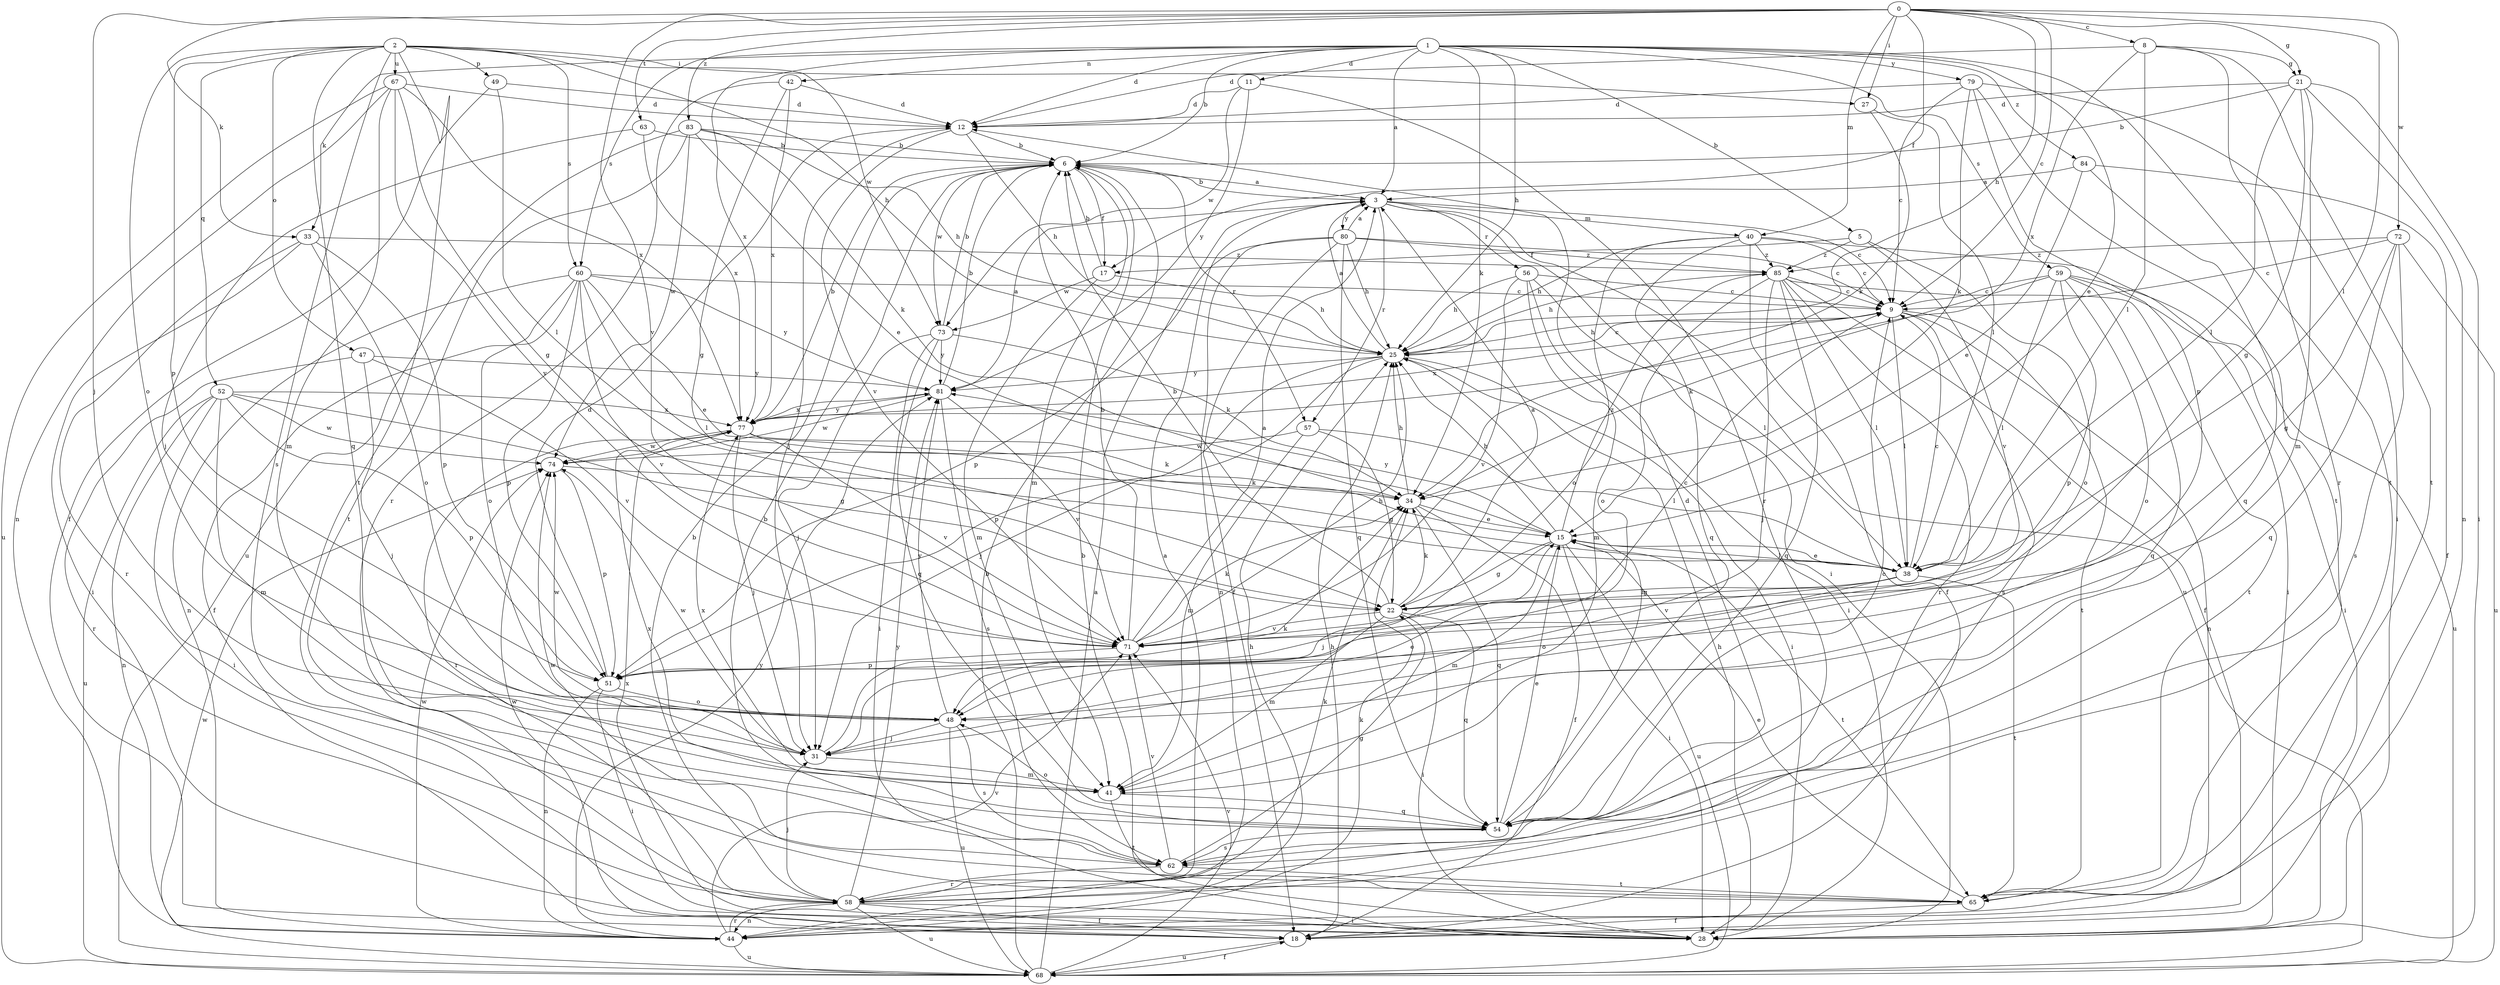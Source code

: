 strict digraph  {
0;
1;
2;
3;
5;
6;
8;
9;
11;
12;
15;
17;
18;
21;
22;
25;
27;
28;
31;
33;
34;
38;
40;
41;
42;
44;
47;
48;
49;
51;
52;
54;
56;
57;
58;
59;
60;
62;
63;
65;
67;
68;
71;
72;
73;
74;
77;
79;
80;
81;
83;
84;
85;
0 -> 8  [label=c];
0 -> 9  [label=c];
0 -> 17  [label=f];
0 -> 21  [label=g];
0 -> 25  [label=h];
0 -> 27  [label=i];
0 -> 31  [label=j];
0 -> 33  [label=k];
0 -> 38  [label=l];
0 -> 40  [label=m];
0 -> 63  [label=t];
0 -> 71  [label=v];
0 -> 72  [label=w];
0 -> 83  [label=z];
1 -> 3  [label=a];
1 -> 5  [label=b];
1 -> 6  [label=b];
1 -> 11  [label=d];
1 -> 12  [label=d];
1 -> 15  [label=e];
1 -> 25  [label=h];
1 -> 33  [label=k];
1 -> 34  [label=k];
1 -> 42  [label=n];
1 -> 59  [label=s];
1 -> 60  [label=s];
1 -> 65  [label=t];
1 -> 77  [label=x];
1 -> 79  [label=y];
1 -> 84  [label=z];
2 -> 25  [label=h];
2 -> 27  [label=i];
2 -> 47  [label=o];
2 -> 48  [label=o];
2 -> 49  [label=p];
2 -> 51  [label=p];
2 -> 52  [label=q];
2 -> 54  [label=q];
2 -> 60  [label=s];
2 -> 62  [label=s];
2 -> 65  [label=t];
2 -> 67  [label=u];
2 -> 73  [label=w];
3 -> 6  [label=b];
3 -> 9  [label=c];
3 -> 28  [label=i];
3 -> 40  [label=m];
3 -> 56  [label=r];
3 -> 57  [label=r];
3 -> 68  [label=u];
3 -> 80  [label=y];
5 -> 17  [label=f];
5 -> 48  [label=o];
5 -> 71  [label=v];
5 -> 85  [label=z];
6 -> 3  [label=a];
6 -> 17  [label=f];
6 -> 41  [label=m];
6 -> 57  [label=r];
6 -> 73  [label=w];
8 -> 12  [label=d];
8 -> 21  [label=g];
8 -> 38  [label=l];
8 -> 58  [label=r];
8 -> 65  [label=t];
8 -> 77  [label=x];
9 -> 25  [label=h];
9 -> 38  [label=l];
9 -> 44  [label=n];
9 -> 62  [label=s];
9 -> 65  [label=t];
9 -> 77  [label=x];
11 -> 12  [label=d];
11 -> 58  [label=r];
11 -> 73  [label=w];
11 -> 81  [label=y];
12 -> 6  [label=b];
12 -> 25  [label=h];
12 -> 31  [label=j];
12 -> 71  [label=v];
15 -> 22  [label=g];
15 -> 25  [label=h];
15 -> 28  [label=i];
15 -> 31  [label=j];
15 -> 38  [label=l];
15 -> 41  [label=m];
15 -> 65  [label=t];
15 -> 68  [label=u];
15 -> 81  [label=y];
15 -> 85  [label=z];
17 -> 6  [label=b];
17 -> 25  [label=h];
17 -> 41  [label=m];
17 -> 73  [label=w];
18 -> 25  [label=h];
18 -> 68  [label=u];
18 -> 74  [label=w];
21 -> 6  [label=b];
21 -> 12  [label=d];
21 -> 22  [label=g];
21 -> 28  [label=i];
21 -> 38  [label=l];
21 -> 41  [label=m];
21 -> 44  [label=n];
22 -> 3  [label=a];
22 -> 6  [label=b];
22 -> 28  [label=i];
22 -> 34  [label=k];
22 -> 41  [label=m];
22 -> 54  [label=q];
22 -> 71  [label=v];
25 -> 3  [label=a];
25 -> 9  [label=c];
25 -> 28  [label=i];
25 -> 31  [label=j];
25 -> 51  [label=p];
25 -> 81  [label=y];
27 -> 34  [label=k];
27 -> 38  [label=l];
28 -> 6  [label=b];
28 -> 25  [label=h];
28 -> 77  [label=x];
31 -> 15  [label=e];
31 -> 34  [label=k];
31 -> 41  [label=m];
31 -> 74  [label=w];
33 -> 28  [label=i];
33 -> 48  [label=o];
33 -> 51  [label=p];
33 -> 58  [label=r];
33 -> 85  [label=z];
34 -> 15  [label=e];
34 -> 18  [label=f];
34 -> 25  [label=h];
34 -> 54  [label=q];
38 -> 9  [label=c];
38 -> 15  [label=e];
38 -> 22  [label=g];
38 -> 48  [label=o];
38 -> 65  [label=t];
38 -> 71  [label=v];
40 -> 9  [label=c];
40 -> 18  [label=f];
40 -> 25  [label=h];
40 -> 28  [label=i];
40 -> 48  [label=o];
40 -> 54  [label=q];
40 -> 85  [label=z];
41 -> 54  [label=q];
41 -> 65  [label=t];
41 -> 77  [label=x];
42 -> 12  [label=d];
42 -> 22  [label=g];
42 -> 58  [label=r];
42 -> 77  [label=x];
44 -> 25  [label=h];
44 -> 34  [label=k];
44 -> 58  [label=r];
44 -> 68  [label=u];
44 -> 71  [label=v];
44 -> 74  [label=w];
44 -> 81  [label=y];
47 -> 31  [label=j];
47 -> 58  [label=r];
47 -> 71  [label=v];
47 -> 81  [label=y];
48 -> 31  [label=j];
48 -> 62  [label=s];
48 -> 68  [label=u];
48 -> 74  [label=w];
48 -> 81  [label=y];
49 -> 12  [label=d];
49 -> 18  [label=f];
49 -> 38  [label=l];
51 -> 12  [label=d];
51 -> 28  [label=i];
51 -> 44  [label=n];
51 -> 48  [label=o];
52 -> 22  [label=g];
52 -> 28  [label=i];
52 -> 41  [label=m];
52 -> 44  [label=n];
52 -> 51  [label=p];
52 -> 68  [label=u];
52 -> 74  [label=w];
52 -> 77  [label=x];
54 -> 9  [label=c];
54 -> 15  [label=e];
54 -> 25  [label=h];
54 -> 48  [label=o];
54 -> 62  [label=s];
54 -> 77  [label=x];
56 -> 9  [label=c];
56 -> 25  [label=h];
56 -> 28  [label=i];
56 -> 38  [label=l];
56 -> 41  [label=m];
56 -> 71  [label=v];
57 -> 22  [label=g];
57 -> 38  [label=l];
57 -> 41  [label=m];
57 -> 74  [label=w];
58 -> 3  [label=a];
58 -> 6  [label=b];
58 -> 18  [label=f];
58 -> 28  [label=i];
58 -> 31  [label=j];
58 -> 34  [label=k];
58 -> 44  [label=n];
58 -> 68  [label=u];
58 -> 81  [label=y];
59 -> 9  [label=c];
59 -> 28  [label=i];
59 -> 34  [label=k];
59 -> 38  [label=l];
59 -> 48  [label=o];
59 -> 51  [label=p];
59 -> 54  [label=q];
59 -> 68  [label=u];
60 -> 9  [label=c];
60 -> 15  [label=e];
60 -> 18  [label=f];
60 -> 38  [label=l];
60 -> 44  [label=n];
60 -> 48  [label=o];
60 -> 51  [label=p];
60 -> 71  [label=v];
60 -> 81  [label=y];
62 -> 6  [label=b];
62 -> 12  [label=d];
62 -> 22  [label=g];
62 -> 58  [label=r];
62 -> 65  [label=t];
62 -> 71  [label=v];
62 -> 74  [label=w];
63 -> 6  [label=b];
63 -> 31  [label=j];
63 -> 77  [label=x];
65 -> 15  [label=e];
65 -> 18  [label=f];
67 -> 12  [label=d];
67 -> 22  [label=g];
67 -> 41  [label=m];
67 -> 44  [label=n];
67 -> 68  [label=u];
67 -> 71  [label=v];
67 -> 77  [label=x];
68 -> 3  [label=a];
68 -> 6  [label=b];
68 -> 18  [label=f];
68 -> 71  [label=v];
68 -> 74  [label=w];
71 -> 3  [label=a];
71 -> 6  [label=b];
71 -> 9  [label=c];
71 -> 25  [label=h];
71 -> 34  [label=k];
71 -> 51  [label=p];
72 -> 9  [label=c];
72 -> 22  [label=g];
72 -> 54  [label=q];
72 -> 62  [label=s];
72 -> 68  [label=u];
72 -> 85  [label=z];
73 -> 6  [label=b];
73 -> 28  [label=i];
73 -> 31  [label=j];
73 -> 34  [label=k];
73 -> 54  [label=q];
73 -> 81  [label=y];
74 -> 34  [label=k];
74 -> 51  [label=p];
77 -> 6  [label=b];
77 -> 31  [label=j];
77 -> 34  [label=k];
77 -> 58  [label=r];
77 -> 71  [label=v];
77 -> 74  [label=w];
77 -> 81  [label=y];
79 -> 9  [label=c];
79 -> 12  [label=d];
79 -> 28  [label=i];
79 -> 34  [label=k];
79 -> 51  [label=p];
79 -> 65  [label=t];
80 -> 3  [label=a];
80 -> 9  [label=c];
80 -> 18  [label=f];
80 -> 25  [label=h];
80 -> 44  [label=n];
80 -> 51  [label=p];
80 -> 54  [label=q];
80 -> 85  [label=z];
81 -> 3  [label=a];
81 -> 6  [label=b];
81 -> 62  [label=s];
81 -> 71  [label=v];
81 -> 74  [label=w];
81 -> 77  [label=x];
83 -> 6  [label=b];
83 -> 15  [label=e];
83 -> 25  [label=h];
83 -> 34  [label=k];
83 -> 65  [label=t];
83 -> 68  [label=u];
83 -> 74  [label=w];
84 -> 3  [label=a];
84 -> 15  [label=e];
84 -> 18  [label=f];
84 -> 54  [label=q];
85 -> 9  [label=c];
85 -> 18  [label=f];
85 -> 25  [label=h];
85 -> 31  [label=j];
85 -> 38  [label=l];
85 -> 48  [label=o];
85 -> 54  [label=q];
85 -> 58  [label=r];
85 -> 65  [label=t];
}
